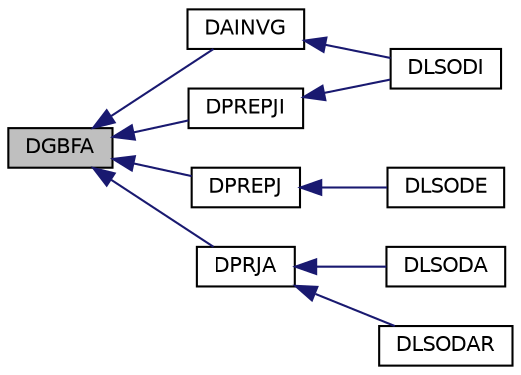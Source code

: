 digraph G
{
  edge [fontname="Helvetica",fontsize="10",labelfontname="Helvetica",labelfontsize="10"];
  node [fontname="Helvetica",fontsize="10",shape=record];
  rankdir=LR;
  Node1 [label="DGBFA",height=0.2,width=0.4,color="black", fillcolor="grey75", style="filled" fontcolor="black"];
  Node1 -> Node2 [dir=back,color="midnightblue",fontsize="10",style="solid",fontname="Helvetica"];
  Node2 [label="DAINVG",height=0.2,width=0.4,color="black", fillcolor="white", style="filled",URL="$opkda1_8f90.html#accd4dd8ff9b8117321202a41f68a6de2"];
  Node2 -> Node3 [dir=back,color="midnightblue",fontsize="10",style="solid",fontname="Helvetica"];
  Node3 [label="DLSODI",height=0.2,width=0.4,color="black", fillcolor="white", style="filled",URL="$opkdmain_8f90.html#aeb7356035bc33fb533f00f0aaf6bab48"];
  Node1 -> Node4 [dir=back,color="midnightblue",fontsize="10",style="solid",fontname="Helvetica"];
  Node4 [label="DPREPJ",height=0.2,width=0.4,color="black", fillcolor="white", style="filled",URL="$opkda1_8f90.html#ab7c502c869863869151c2bf2c070f52e"];
  Node4 -> Node5 [dir=back,color="midnightblue",fontsize="10",style="solid",fontname="Helvetica"];
  Node5 [label="DLSODE",height=0.2,width=0.4,color="black", fillcolor="white", style="filled",URL="$opkdmain_8f90.html#a4196f3869c790e8813b4bac1dd03ecb9"];
  Node1 -> Node6 [dir=back,color="midnightblue",fontsize="10",style="solid",fontname="Helvetica"];
  Node6 [label="DPREPJI",height=0.2,width=0.4,color="black", fillcolor="white", style="filled",URL="$opkda1_8f90.html#a11e7a071c560fef7d83adb409cb12161"];
  Node6 -> Node3 [dir=back,color="midnightblue",fontsize="10",style="solid",fontname="Helvetica"];
  Node1 -> Node7 [dir=back,color="midnightblue",fontsize="10",style="solid",fontname="Helvetica"];
  Node7 [label="DPRJA",height=0.2,width=0.4,color="black", fillcolor="white", style="filled",URL="$opkda1_8f90.html#a0f4c6b47dff20bf7db636df53aad9d9f"];
  Node7 -> Node8 [dir=back,color="midnightblue",fontsize="10",style="solid",fontname="Helvetica"];
  Node8 [label="DLSODA",height=0.2,width=0.4,color="black", fillcolor="white", style="filled",URL="$opkdmain_8f90.html#a7028cae269fa60b5b454f91a66b2d04d"];
  Node7 -> Node9 [dir=back,color="midnightblue",fontsize="10",style="solid",fontname="Helvetica"];
  Node9 [label="DLSODAR",height=0.2,width=0.4,color="black", fillcolor="white", style="filled",URL="$opkdmain_8f90.html#a1711c1b88bb05db6bc1a9b3b0e3a2663"];
}
